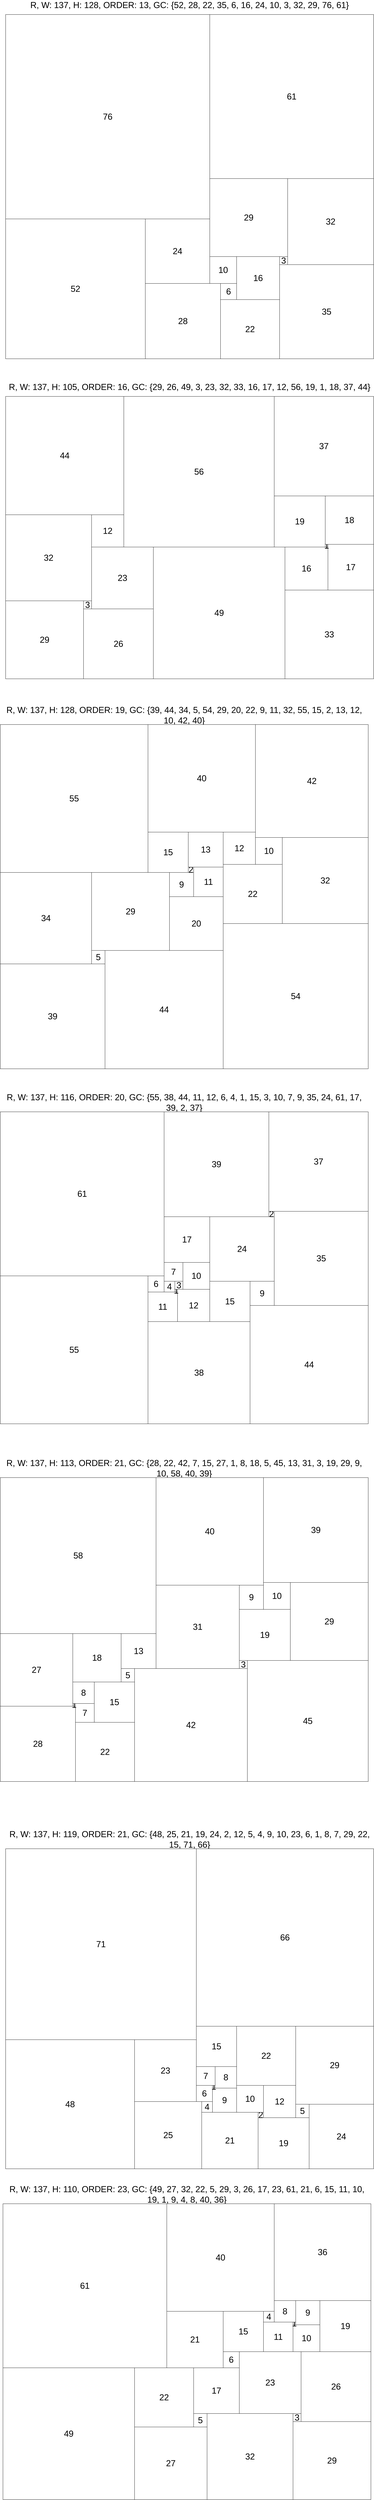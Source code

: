 <mxfile version="21.2.1" type="device">
  <diagram name="Page-1" id="H1nZVYqxkzLZFgEqRADx">
    <mxGraphModel dx="4917" dy="8233" grid="1" gridSize="10" guides="1" tooltips="1" connect="1" arrows="1" fold="1" page="1" pageScale="1" pageWidth="850" pageHeight="1100" math="0" shadow="0">
      <root>
        <mxCell id="0" />
        <mxCell id="1" parent="0" />
        <mxCell id="AsBp8XiL8Dx4Y6rQVwFH-2867" value="R, W: 137, H: 128, ORDER: 13, GC: {52, 28, 22, 35, 6, 16, 24, 10, 3, 32, 29, 76, 61} " style="text;html=1;strokeColor=none;fillColor=none;align=center;verticalAlign=middle;whiteSpace=wrap;rounded=0;fontSize=32;flipV=1;" parent="1" vertex="1">
          <mxGeometry x="1470" width="1370" height="30" as="geometry" />
        </mxCell>
        <mxCell id="AsBp8XiL8Dx4Y6rQVwFH-5017" value="R, W: 137, H: 105, ORDER: 16, GC: {29, 26, 49, 3, 23, 32, 33, 16, 17, 12, 56, 19, 1, 18, 37, 44} " style="text;html=1;strokeColor=none;fillColor=none;align=center;verticalAlign=middle;whiteSpace=wrap;rounded=0;fontSize=32;flipV=1;" parent="1" vertex="1">
          <mxGeometry x="1470" y="1420" width="1370" height="30" as="geometry" />
        </mxCell>
        <mxCell id="AsBp8XiL8Dx4Y6rQVwFH-11349" value="R, W: 137, H: 128, ORDER: 19, GC: {39, 44, 34, 5, 54, 29, 20, 22, 9, 11, 32, 55, 15, 2, 13, 12, 10, 42, 40} " style="text;html=1;strokeColor=none;fillColor=none;align=center;verticalAlign=middle;whiteSpace=wrap;rounded=0;fontSize=32;flipV=1;" parent="1" vertex="1">
          <mxGeometry x="1450" y="2640" width="1370" height="30" as="geometry" />
        </mxCell>
        <mxCell id="AsBp8XiL8Dx4Y6rQVwFH-17879" value="R, W: 137, H: 116, ORDER: 20, GC: {55, 38, 44, 11, 12, 6, 4, 1, 15, 3, 10, 7, 9, 35, 24, 61, 17, 39, 2, 37} " style="text;html=1;strokeColor=none;fillColor=none;align=center;verticalAlign=middle;whiteSpace=wrap;rounded=0;fontSize=32;flipV=1;" parent="1" vertex="1">
          <mxGeometry x="1450" y="4080" width="1370" height="30" as="geometry" />
        </mxCell>
        <mxCell id="AsBp8XiL8Dx4Y6rQVwFH-23153" value="R, W: 137, H: 113, ORDER: 21, GC: {28, 22, 42, 7, 15, 27, 1, 8, 18, 5, 45, 13, 31, 3, 19, 29, 9, 10, 58, 40, 39} " style="text;html=1;strokeColor=none;fillColor=none;align=center;verticalAlign=middle;whiteSpace=wrap;rounded=0;fontSize=32;flipV=1;" parent="1" vertex="1">
          <mxGeometry x="1450" y="5440" width="1370" height="30" as="geometry" />
        </mxCell>
        <mxCell id="AsBp8XiL8Dx4Y6rQVwFH-23263" value="R, W: 137, H: 119, ORDER: 21, GC: {48, 25, 21, 19, 24, 2, 12, 5, 4, 9, 10, 23, 6, 1, 8, 7, 29, 22, 15, 71, 66} " style="text;html=1;strokeColor=none;fillColor=none;align=center;verticalAlign=middle;whiteSpace=wrap;rounded=0;fontSize=32;flipV=1;" parent="1" vertex="1">
          <mxGeometry x="1470" y="6820" width="1370" height="30" as="geometry" />
        </mxCell>
        <mxCell id="AsBp8XiL8Dx4Y6rQVwFH-44241" value="R, W: 137, H: 110, ORDER: 23, GC: {49, 27, 32, 22, 5, 29, 3, 26, 17, 23, 61, 21, 6, 15, 11, 10, 19, 1, 9, 4, 8, 40, 36} " style="text;html=1;strokeColor=none;fillColor=none;align=center;verticalAlign=middle;whiteSpace=wrap;rounded=0;fontSize=32;flipV=1;" parent="1" vertex="1">
          <mxGeometry x="1460" y="8140" width="1370" height="30" as="geometry" />
        </mxCell>
        <mxCell id="JShE3p9Th1xtFd2ULkAl-1" value="" style="group;flipV=1;" vertex="1" connectable="0" parent="1">
          <mxGeometry x="1470" y="50" width="1370" height="1280" as="geometry" />
        </mxCell>
        <mxCell id="761dnnyQ54j-Cl0NHfQN-2868" value="52" style="rounded=0;whiteSpace=wrap;html=1;fontSize=32;" parent="JShE3p9Th1xtFd2ULkAl-1" vertex="1">
          <mxGeometry y="760" width="520" height="520" as="geometry" />
        </mxCell>
        <mxCell id="761dnnyQ54j-Cl0NHfQN-2869" value="28" style="rounded=0;whiteSpace=wrap;html=1;fontSize=32;" parent="JShE3p9Th1xtFd2ULkAl-1" vertex="1">
          <mxGeometry x="520" y="1000" width="280" height="280" as="geometry" />
        </mxCell>
        <mxCell id="761dnnyQ54j-Cl0NHfQN-2870" value="22" style="rounded=0;whiteSpace=wrap;html=1;fontSize=32;" parent="JShE3p9Th1xtFd2ULkAl-1" vertex="1">
          <mxGeometry x="800" y="1060" width="220" height="220" as="geometry" />
        </mxCell>
        <mxCell id="761dnnyQ54j-Cl0NHfQN-2871" value="35" style="rounded=0;whiteSpace=wrap;html=1;fontSize=32;" parent="JShE3p9Th1xtFd2ULkAl-1" vertex="1">
          <mxGeometry x="1020" y="930" width="350" height="350" as="geometry" />
        </mxCell>
        <mxCell id="761dnnyQ54j-Cl0NHfQN-2872" value="6" style="rounded=0;whiteSpace=wrap;html=1;fontSize=32;" parent="JShE3p9Th1xtFd2ULkAl-1" vertex="1">
          <mxGeometry x="800" y="1000" width="60" height="60" as="geometry" />
        </mxCell>
        <mxCell id="761dnnyQ54j-Cl0NHfQN-2873" value="16" style="rounded=0;whiteSpace=wrap;html=1;fontSize=32;" parent="JShE3p9Th1xtFd2ULkAl-1" vertex="1">
          <mxGeometry x="860" y="900" width="160" height="160" as="geometry" />
        </mxCell>
        <mxCell id="761dnnyQ54j-Cl0NHfQN-2874" value="24" style="rounded=0;whiteSpace=wrap;html=1;fontSize=32;" parent="JShE3p9Th1xtFd2ULkAl-1" vertex="1">
          <mxGeometry x="520" y="760" width="240" height="240" as="geometry" />
        </mxCell>
        <mxCell id="761dnnyQ54j-Cl0NHfQN-2875" value="10" style="rounded=0;whiteSpace=wrap;html=1;fontSize=32;" parent="JShE3p9Th1xtFd2ULkAl-1" vertex="1">
          <mxGeometry x="760" y="900" width="100" height="100" as="geometry" />
        </mxCell>
        <mxCell id="761dnnyQ54j-Cl0NHfQN-2876" value="3" style="rounded=0;whiteSpace=wrap;html=1;fontSize=32;" parent="JShE3p9Th1xtFd2ULkAl-1" vertex="1">
          <mxGeometry x="1020" y="900" width="30" height="30" as="geometry" />
        </mxCell>
        <mxCell id="761dnnyQ54j-Cl0NHfQN-2877" value="32" style="rounded=0;whiteSpace=wrap;html=1;fontSize=32;" parent="JShE3p9Th1xtFd2ULkAl-1" vertex="1">
          <mxGeometry x="1050" y="610" width="320" height="320" as="geometry" />
        </mxCell>
        <mxCell id="761dnnyQ54j-Cl0NHfQN-2878" value="29" style="rounded=0;whiteSpace=wrap;html=1;fontSize=32;" parent="JShE3p9Th1xtFd2ULkAl-1" vertex="1">
          <mxGeometry x="760" y="610" width="290" height="290" as="geometry" />
        </mxCell>
        <mxCell id="761dnnyQ54j-Cl0NHfQN-2879" value="76" style="rounded=0;whiteSpace=wrap;html=1;fontSize=32;" parent="JShE3p9Th1xtFd2ULkAl-1" vertex="1">
          <mxGeometry width="760" height="760" as="geometry" />
        </mxCell>
        <mxCell id="761dnnyQ54j-Cl0NHfQN-2880" value="61" style="rounded=0;whiteSpace=wrap;html=1;fontSize=32;" parent="JShE3p9Th1xtFd2ULkAl-1" vertex="1">
          <mxGeometry x="760" width="610" height="610" as="geometry" />
        </mxCell>
        <mxCell id="JShE3p9Th1xtFd2ULkAl-2" value="" style="group;flipV=1;" vertex="1" connectable="0" parent="1">
          <mxGeometry x="1470" y="1470" width="1370" height="1050" as="geometry" />
        </mxCell>
        <mxCell id="761dnnyQ54j-Cl0NHfQN-5018" value="29" style="rounded=0;whiteSpace=wrap;html=1;fontSize=32;" parent="JShE3p9Th1xtFd2ULkAl-2" vertex="1">
          <mxGeometry y="760" width="290" height="290" as="geometry" />
        </mxCell>
        <mxCell id="761dnnyQ54j-Cl0NHfQN-5019" value="26" style="rounded=0;whiteSpace=wrap;html=1;fontSize=32;" parent="JShE3p9Th1xtFd2ULkAl-2" vertex="1">
          <mxGeometry x="290" y="790" width="260" height="260" as="geometry" />
        </mxCell>
        <mxCell id="761dnnyQ54j-Cl0NHfQN-5020" value="49" style="rounded=0;whiteSpace=wrap;html=1;fontSize=32;" parent="JShE3p9Th1xtFd2ULkAl-2" vertex="1">
          <mxGeometry x="550" y="560" width="490" height="490" as="geometry" />
        </mxCell>
        <mxCell id="761dnnyQ54j-Cl0NHfQN-5021" value="3" style="rounded=0;whiteSpace=wrap;html=1;fontSize=32;" parent="JShE3p9Th1xtFd2ULkAl-2" vertex="1">
          <mxGeometry x="290" y="760" width="30" height="30" as="geometry" />
        </mxCell>
        <mxCell id="761dnnyQ54j-Cl0NHfQN-5022" value="23" style="rounded=0;whiteSpace=wrap;html=1;fontSize=32;" parent="JShE3p9Th1xtFd2ULkAl-2" vertex="1">
          <mxGeometry x="320" y="560" width="230" height="230" as="geometry" />
        </mxCell>
        <mxCell id="761dnnyQ54j-Cl0NHfQN-5023" value="32" style="rounded=0;whiteSpace=wrap;html=1;fontSize=32;" parent="JShE3p9Th1xtFd2ULkAl-2" vertex="1">
          <mxGeometry y="440" width="320" height="320" as="geometry" />
        </mxCell>
        <mxCell id="761dnnyQ54j-Cl0NHfQN-5024" value="33" style="rounded=0;whiteSpace=wrap;html=1;fontSize=32;" parent="JShE3p9Th1xtFd2ULkAl-2" vertex="1">
          <mxGeometry x="1040" y="720" width="330" height="330" as="geometry" />
        </mxCell>
        <mxCell id="761dnnyQ54j-Cl0NHfQN-5025" value="16" style="rounded=0;whiteSpace=wrap;html=1;fontSize=32;" parent="JShE3p9Th1xtFd2ULkAl-2" vertex="1">
          <mxGeometry x="1040" y="560" width="160" height="160" as="geometry" />
        </mxCell>
        <mxCell id="761dnnyQ54j-Cl0NHfQN-5026" value="17" style="rounded=0;whiteSpace=wrap;html=1;fontSize=32;" parent="JShE3p9Th1xtFd2ULkAl-2" vertex="1">
          <mxGeometry x="1200" y="550" width="170" height="170" as="geometry" />
        </mxCell>
        <mxCell id="761dnnyQ54j-Cl0NHfQN-5027" value="12" style="rounded=0;whiteSpace=wrap;html=1;fontSize=32;" parent="JShE3p9Th1xtFd2ULkAl-2" vertex="1">
          <mxGeometry x="320" y="440" width="120" height="120" as="geometry" />
        </mxCell>
        <mxCell id="761dnnyQ54j-Cl0NHfQN-5028" value="56" style="rounded=0;whiteSpace=wrap;html=1;fontSize=32;" parent="JShE3p9Th1xtFd2ULkAl-2" vertex="1">
          <mxGeometry x="440" width="560" height="560" as="geometry" />
        </mxCell>
        <mxCell id="761dnnyQ54j-Cl0NHfQN-5029" value="19" style="rounded=0;whiteSpace=wrap;html=1;fontSize=32;" parent="JShE3p9Th1xtFd2ULkAl-2" vertex="1">
          <mxGeometry x="1000" y="370" width="190" height="190" as="geometry" />
        </mxCell>
        <mxCell id="761dnnyQ54j-Cl0NHfQN-5030" value="1" style="rounded=0;whiteSpace=wrap;html=1;fontSize=32;" parent="JShE3p9Th1xtFd2ULkAl-2" vertex="1">
          <mxGeometry x="1190" y="550" width="10" height="10" as="geometry" />
        </mxCell>
        <mxCell id="761dnnyQ54j-Cl0NHfQN-5031" value="18" style="rounded=0;whiteSpace=wrap;html=1;fontSize=32;" parent="JShE3p9Th1xtFd2ULkAl-2" vertex="1">
          <mxGeometry x="1190" y="370" width="180" height="180" as="geometry" />
        </mxCell>
        <mxCell id="761dnnyQ54j-Cl0NHfQN-5032" value="37" style="rounded=0;whiteSpace=wrap;html=1;fontSize=32;" parent="JShE3p9Th1xtFd2ULkAl-2" vertex="1">
          <mxGeometry x="1000" width="370" height="370" as="geometry" />
        </mxCell>
        <mxCell id="761dnnyQ54j-Cl0NHfQN-5033" value="44" style="rounded=0;whiteSpace=wrap;html=1;fontSize=32;" parent="JShE3p9Th1xtFd2ULkAl-2" vertex="1">
          <mxGeometry width="440" height="440" as="geometry" />
        </mxCell>
        <mxCell id="JShE3p9Th1xtFd2ULkAl-3" value="" style="group;flipV=1;" vertex="1" connectable="0" parent="1">
          <mxGeometry x="1450" y="2690" width="1370" height="1280" as="geometry" />
        </mxCell>
        <mxCell id="761dnnyQ54j-Cl0NHfQN-11350" value="39" style="rounded=0;whiteSpace=wrap;html=1;fontSize=32;" parent="JShE3p9Th1xtFd2ULkAl-3" vertex="1">
          <mxGeometry y="890" width="390" height="390" as="geometry" />
        </mxCell>
        <mxCell id="761dnnyQ54j-Cl0NHfQN-11351" value="44" style="rounded=0;whiteSpace=wrap;html=1;fontSize=32;" parent="JShE3p9Th1xtFd2ULkAl-3" vertex="1">
          <mxGeometry x="390" y="840" width="440" height="440" as="geometry" />
        </mxCell>
        <mxCell id="761dnnyQ54j-Cl0NHfQN-11352" value="34" style="rounded=0;whiteSpace=wrap;html=1;fontSize=32;" parent="JShE3p9Th1xtFd2ULkAl-3" vertex="1">
          <mxGeometry y="550" width="340" height="340" as="geometry" />
        </mxCell>
        <mxCell id="761dnnyQ54j-Cl0NHfQN-11353" value="5" style="rounded=0;whiteSpace=wrap;html=1;fontSize=32;" parent="JShE3p9Th1xtFd2ULkAl-3" vertex="1">
          <mxGeometry x="340" y="840" width="50" height="50" as="geometry" />
        </mxCell>
        <mxCell id="761dnnyQ54j-Cl0NHfQN-11354" value="54" style="rounded=0;whiteSpace=wrap;html=1;fontSize=32;" parent="JShE3p9Th1xtFd2ULkAl-3" vertex="1">
          <mxGeometry x="830" y="740" width="540" height="540" as="geometry" />
        </mxCell>
        <mxCell id="761dnnyQ54j-Cl0NHfQN-11355" value="29" style="rounded=0;whiteSpace=wrap;html=1;fontSize=32;" parent="JShE3p9Th1xtFd2ULkAl-3" vertex="1">
          <mxGeometry x="340" y="550" width="290" height="290" as="geometry" />
        </mxCell>
        <mxCell id="761dnnyQ54j-Cl0NHfQN-11356" value="20" style="rounded=0;whiteSpace=wrap;html=1;fontSize=32;" parent="JShE3p9Th1xtFd2ULkAl-3" vertex="1">
          <mxGeometry x="630" y="640" width="200" height="200" as="geometry" />
        </mxCell>
        <mxCell id="761dnnyQ54j-Cl0NHfQN-11357" value="22" style="rounded=0;whiteSpace=wrap;html=1;fontSize=32;" parent="JShE3p9Th1xtFd2ULkAl-3" vertex="1">
          <mxGeometry x="830" y="520" width="220" height="220" as="geometry" />
        </mxCell>
        <mxCell id="761dnnyQ54j-Cl0NHfQN-11358" value="9" style="rounded=0;whiteSpace=wrap;html=1;fontSize=32;" parent="JShE3p9Th1xtFd2ULkAl-3" vertex="1">
          <mxGeometry x="630" y="550" width="90" height="90" as="geometry" />
        </mxCell>
        <mxCell id="761dnnyQ54j-Cl0NHfQN-11359" value="11" style="rounded=0;whiteSpace=wrap;html=1;fontSize=32;" parent="JShE3p9Th1xtFd2ULkAl-3" vertex="1">
          <mxGeometry x="720" y="530" width="110" height="110" as="geometry" />
        </mxCell>
        <mxCell id="761dnnyQ54j-Cl0NHfQN-11360" value="32" style="rounded=0;whiteSpace=wrap;html=1;fontSize=32;" parent="JShE3p9Th1xtFd2ULkAl-3" vertex="1">
          <mxGeometry x="1050" y="420" width="320" height="320" as="geometry" />
        </mxCell>
        <mxCell id="761dnnyQ54j-Cl0NHfQN-11361" value="55" style="rounded=0;whiteSpace=wrap;html=1;fontSize=32;" parent="JShE3p9Th1xtFd2ULkAl-3" vertex="1">
          <mxGeometry width="550" height="550" as="geometry" />
        </mxCell>
        <mxCell id="761dnnyQ54j-Cl0NHfQN-11362" value="15" style="rounded=0;whiteSpace=wrap;html=1;fontSize=32;" parent="JShE3p9Th1xtFd2ULkAl-3" vertex="1">
          <mxGeometry x="550" y="400" width="150" height="150" as="geometry" />
        </mxCell>
        <mxCell id="761dnnyQ54j-Cl0NHfQN-11363" value="2" style="rounded=0;whiteSpace=wrap;html=1;fontSize=32;" parent="JShE3p9Th1xtFd2ULkAl-3" vertex="1">
          <mxGeometry x="700" y="530" width="20" height="20" as="geometry" />
        </mxCell>
        <mxCell id="761dnnyQ54j-Cl0NHfQN-11364" value="13" style="rounded=0;whiteSpace=wrap;html=1;fontSize=32;" parent="JShE3p9Th1xtFd2ULkAl-3" vertex="1">
          <mxGeometry x="700" y="400" width="130" height="130" as="geometry" />
        </mxCell>
        <mxCell id="761dnnyQ54j-Cl0NHfQN-11365" value="12" style="rounded=0;whiteSpace=wrap;html=1;fontSize=32;" parent="JShE3p9Th1xtFd2ULkAl-3" vertex="1">
          <mxGeometry x="830" y="400" width="120" height="120" as="geometry" />
        </mxCell>
        <mxCell id="761dnnyQ54j-Cl0NHfQN-11366" value="10" style="rounded=0;whiteSpace=wrap;html=1;fontSize=32;" parent="JShE3p9Th1xtFd2ULkAl-3" vertex="1">
          <mxGeometry x="950" y="420" width="100" height="100" as="geometry" />
        </mxCell>
        <mxCell id="761dnnyQ54j-Cl0NHfQN-11367" value="42" style="rounded=0;whiteSpace=wrap;html=1;fontSize=32;" parent="JShE3p9Th1xtFd2ULkAl-3" vertex="1">
          <mxGeometry x="950" width="420" height="420" as="geometry" />
        </mxCell>
        <mxCell id="761dnnyQ54j-Cl0NHfQN-11368" value="40" style="rounded=0;whiteSpace=wrap;html=1;fontSize=32;" parent="JShE3p9Th1xtFd2ULkAl-3" vertex="1">
          <mxGeometry x="550" width="400" height="400" as="geometry" />
        </mxCell>
        <mxCell id="JShE3p9Th1xtFd2ULkAl-4" value="" style="group;flipV=1;" vertex="1" connectable="0" parent="1">
          <mxGeometry x="1450" y="4130" width="1370" height="1160" as="geometry" />
        </mxCell>
        <mxCell id="761dnnyQ54j-Cl0NHfQN-17880" value="55" style="rounded=0;whiteSpace=wrap;html=1;fontSize=32;" parent="JShE3p9Th1xtFd2ULkAl-4" vertex="1">
          <mxGeometry y="610" width="550" height="550" as="geometry" />
        </mxCell>
        <mxCell id="761dnnyQ54j-Cl0NHfQN-17881" value="38" style="rounded=0;whiteSpace=wrap;html=1;fontSize=32;" parent="JShE3p9Th1xtFd2ULkAl-4" vertex="1">
          <mxGeometry x="550" y="780" width="380" height="380" as="geometry" />
        </mxCell>
        <mxCell id="761dnnyQ54j-Cl0NHfQN-17882" value="44" style="rounded=0;whiteSpace=wrap;html=1;fontSize=32;" parent="JShE3p9Th1xtFd2ULkAl-4" vertex="1">
          <mxGeometry x="930" y="720" width="440" height="440" as="geometry" />
        </mxCell>
        <mxCell id="761dnnyQ54j-Cl0NHfQN-17883" value="11" style="rounded=0;whiteSpace=wrap;html=1;fontSize=32;" parent="JShE3p9Th1xtFd2ULkAl-4" vertex="1">
          <mxGeometry x="550" y="670" width="110" height="110" as="geometry" />
        </mxCell>
        <mxCell id="761dnnyQ54j-Cl0NHfQN-17884" value="12" style="rounded=0;whiteSpace=wrap;html=1;fontSize=32;" parent="JShE3p9Th1xtFd2ULkAl-4" vertex="1">
          <mxGeometry x="660" y="660" width="120" height="120" as="geometry" />
        </mxCell>
        <mxCell id="761dnnyQ54j-Cl0NHfQN-17885" value="6" style="rounded=0;whiteSpace=wrap;html=1;fontSize=32;" parent="JShE3p9Th1xtFd2ULkAl-4" vertex="1">
          <mxGeometry x="550" y="610" width="60" height="60" as="geometry" />
        </mxCell>
        <mxCell id="761dnnyQ54j-Cl0NHfQN-17886" value="4" style="rounded=0;whiteSpace=wrap;html=1;fontSize=32;" parent="JShE3p9Th1xtFd2ULkAl-4" vertex="1">
          <mxGeometry x="610" y="630" width="40" height="40" as="geometry" />
        </mxCell>
        <mxCell id="761dnnyQ54j-Cl0NHfQN-17887" value="1" style="rounded=0;whiteSpace=wrap;html=1;fontSize=32;" parent="JShE3p9Th1xtFd2ULkAl-4" vertex="1">
          <mxGeometry x="650" y="660" width="10" height="10" as="geometry" />
        </mxCell>
        <mxCell id="761dnnyQ54j-Cl0NHfQN-17888" value="15" style="rounded=0;whiteSpace=wrap;html=1;fontSize=32;" parent="JShE3p9Th1xtFd2ULkAl-4" vertex="1">
          <mxGeometry x="780" y="630" width="150" height="150" as="geometry" />
        </mxCell>
        <mxCell id="761dnnyQ54j-Cl0NHfQN-17889" value="3" style="rounded=0;whiteSpace=wrap;html=1;fontSize=32;" parent="JShE3p9Th1xtFd2ULkAl-4" vertex="1">
          <mxGeometry x="650" y="630" width="30" height="30" as="geometry" />
        </mxCell>
        <mxCell id="761dnnyQ54j-Cl0NHfQN-17890" value="10" style="rounded=0;whiteSpace=wrap;html=1;fontSize=32;" parent="JShE3p9Th1xtFd2ULkAl-4" vertex="1">
          <mxGeometry x="680" y="560" width="100" height="100" as="geometry" />
        </mxCell>
        <mxCell id="761dnnyQ54j-Cl0NHfQN-17891" value="7" style="rounded=0;whiteSpace=wrap;html=1;fontSize=32;" parent="JShE3p9Th1xtFd2ULkAl-4" vertex="1">
          <mxGeometry x="610" y="560" width="70" height="70" as="geometry" />
        </mxCell>
        <mxCell id="761dnnyQ54j-Cl0NHfQN-17892" value="9" style="rounded=0;whiteSpace=wrap;html=1;fontSize=32;" parent="JShE3p9Th1xtFd2ULkAl-4" vertex="1">
          <mxGeometry x="930" y="630" width="90" height="90" as="geometry" />
        </mxCell>
        <mxCell id="761dnnyQ54j-Cl0NHfQN-17893" value="35" style="rounded=0;whiteSpace=wrap;html=1;fontSize=32;" parent="JShE3p9Th1xtFd2ULkAl-4" vertex="1">
          <mxGeometry x="1020" y="370" width="350" height="350" as="geometry" />
        </mxCell>
        <mxCell id="761dnnyQ54j-Cl0NHfQN-17894" value="24" style="rounded=0;whiteSpace=wrap;html=1;fontSize=32;" parent="JShE3p9Th1xtFd2ULkAl-4" vertex="1">
          <mxGeometry x="780" y="390" width="240" height="240" as="geometry" />
        </mxCell>
        <mxCell id="761dnnyQ54j-Cl0NHfQN-17895" value="61" style="rounded=0;whiteSpace=wrap;html=1;fontSize=32;" parent="JShE3p9Th1xtFd2ULkAl-4" vertex="1">
          <mxGeometry width="610" height="610" as="geometry" />
        </mxCell>
        <mxCell id="761dnnyQ54j-Cl0NHfQN-17896" value="17" style="rounded=0;whiteSpace=wrap;html=1;fontSize=32;" parent="JShE3p9Th1xtFd2ULkAl-4" vertex="1">
          <mxGeometry x="610" y="390" width="170" height="170" as="geometry" />
        </mxCell>
        <mxCell id="761dnnyQ54j-Cl0NHfQN-17897" value="39" style="rounded=0;whiteSpace=wrap;html=1;fontSize=32;" parent="JShE3p9Th1xtFd2ULkAl-4" vertex="1">
          <mxGeometry x="610" width="390" height="390" as="geometry" />
        </mxCell>
        <mxCell id="761dnnyQ54j-Cl0NHfQN-17898" value="2" style="rounded=0;whiteSpace=wrap;html=1;fontSize=32;" parent="JShE3p9Th1xtFd2ULkAl-4" vertex="1">
          <mxGeometry x="1000" y="370" width="20" height="20" as="geometry" />
        </mxCell>
        <mxCell id="761dnnyQ54j-Cl0NHfQN-17899" value="37" style="rounded=0;whiteSpace=wrap;html=1;fontSize=32;" parent="JShE3p9Th1xtFd2ULkAl-4" vertex="1">
          <mxGeometry x="1000" width="370" height="370" as="geometry" />
        </mxCell>
        <mxCell id="JShE3p9Th1xtFd2ULkAl-5" value="" style="group;flipV=1;" vertex="1" connectable="0" parent="1">
          <mxGeometry x="1450" y="5490" width="1370" height="1130" as="geometry" />
        </mxCell>
        <mxCell id="761dnnyQ54j-Cl0NHfQN-23154" value="28" style="rounded=0;whiteSpace=wrap;html=1;fontSize=32;" parent="JShE3p9Th1xtFd2ULkAl-5" vertex="1">
          <mxGeometry y="850" width="280" height="280" as="geometry" />
        </mxCell>
        <mxCell id="761dnnyQ54j-Cl0NHfQN-23155" value="22" style="rounded=0;whiteSpace=wrap;html=1;fontSize=32;" parent="JShE3p9Th1xtFd2ULkAl-5" vertex="1">
          <mxGeometry x="280" y="910" width="220" height="220" as="geometry" />
        </mxCell>
        <mxCell id="761dnnyQ54j-Cl0NHfQN-23156" value="42" style="rounded=0;whiteSpace=wrap;html=1;fontSize=32;" parent="JShE3p9Th1xtFd2ULkAl-5" vertex="1">
          <mxGeometry x="500" y="710" width="420" height="420" as="geometry" />
        </mxCell>
        <mxCell id="761dnnyQ54j-Cl0NHfQN-23157" value="7" style="rounded=0;whiteSpace=wrap;html=1;fontSize=32;" parent="JShE3p9Th1xtFd2ULkAl-5" vertex="1">
          <mxGeometry x="280" y="840" width="70" height="70" as="geometry" />
        </mxCell>
        <mxCell id="761dnnyQ54j-Cl0NHfQN-23158" value="15" style="rounded=0;whiteSpace=wrap;html=1;fontSize=32;" parent="JShE3p9Th1xtFd2ULkAl-5" vertex="1">
          <mxGeometry x="350" y="760" width="150" height="150" as="geometry" />
        </mxCell>
        <mxCell id="761dnnyQ54j-Cl0NHfQN-23159" value="27" style="rounded=0;whiteSpace=wrap;html=1;fontSize=32;" parent="JShE3p9Th1xtFd2ULkAl-5" vertex="1">
          <mxGeometry y="580" width="270" height="270" as="geometry" />
        </mxCell>
        <mxCell id="761dnnyQ54j-Cl0NHfQN-23160" value="1" style="rounded=0;whiteSpace=wrap;html=1;fontSize=32;" parent="JShE3p9Th1xtFd2ULkAl-5" vertex="1">
          <mxGeometry x="270" y="840" width="10" height="10" as="geometry" />
        </mxCell>
        <mxCell id="761dnnyQ54j-Cl0NHfQN-23161" value="8" style="rounded=0;whiteSpace=wrap;html=1;fontSize=32;" parent="JShE3p9Th1xtFd2ULkAl-5" vertex="1">
          <mxGeometry x="270" y="760" width="80" height="80" as="geometry" />
        </mxCell>
        <mxCell id="761dnnyQ54j-Cl0NHfQN-23162" value="18" style="rounded=0;whiteSpace=wrap;html=1;fontSize=32;" parent="JShE3p9Th1xtFd2ULkAl-5" vertex="1">
          <mxGeometry x="270" y="580" width="180" height="180" as="geometry" />
        </mxCell>
        <mxCell id="761dnnyQ54j-Cl0NHfQN-23163" value="5" style="rounded=0;whiteSpace=wrap;html=1;fontSize=32;" parent="JShE3p9Th1xtFd2ULkAl-5" vertex="1">
          <mxGeometry x="450" y="710" width="50" height="50" as="geometry" />
        </mxCell>
        <mxCell id="761dnnyQ54j-Cl0NHfQN-23164" value="45" style="rounded=0;whiteSpace=wrap;html=1;fontSize=32;" parent="JShE3p9Th1xtFd2ULkAl-5" vertex="1">
          <mxGeometry x="920" y="680" width="450" height="450" as="geometry" />
        </mxCell>
        <mxCell id="761dnnyQ54j-Cl0NHfQN-23165" value="13" style="rounded=0;whiteSpace=wrap;html=1;fontSize=32;" parent="JShE3p9Th1xtFd2ULkAl-5" vertex="1">
          <mxGeometry x="450" y="580" width="130" height="130" as="geometry" />
        </mxCell>
        <mxCell id="761dnnyQ54j-Cl0NHfQN-23166" value="31" style="rounded=0;whiteSpace=wrap;html=1;fontSize=32;" parent="JShE3p9Th1xtFd2ULkAl-5" vertex="1">
          <mxGeometry x="580" y="400" width="310" height="310" as="geometry" />
        </mxCell>
        <mxCell id="761dnnyQ54j-Cl0NHfQN-23167" value="3" style="rounded=0;whiteSpace=wrap;html=1;fontSize=32;" parent="JShE3p9Th1xtFd2ULkAl-5" vertex="1">
          <mxGeometry x="890" y="680" width="30" height="30" as="geometry" />
        </mxCell>
        <mxCell id="761dnnyQ54j-Cl0NHfQN-23168" value="19" style="rounded=0;whiteSpace=wrap;html=1;fontSize=32;" parent="JShE3p9Th1xtFd2ULkAl-5" vertex="1">
          <mxGeometry x="890" y="490" width="190" height="190" as="geometry" />
        </mxCell>
        <mxCell id="761dnnyQ54j-Cl0NHfQN-23169" value="29" style="rounded=0;whiteSpace=wrap;html=1;fontSize=32;" parent="JShE3p9Th1xtFd2ULkAl-5" vertex="1">
          <mxGeometry x="1080" y="390" width="290" height="290" as="geometry" />
        </mxCell>
        <mxCell id="761dnnyQ54j-Cl0NHfQN-23170" value="9" style="rounded=0;whiteSpace=wrap;html=1;fontSize=32;" parent="JShE3p9Th1xtFd2ULkAl-5" vertex="1">
          <mxGeometry x="890" y="400" width="90" height="90" as="geometry" />
        </mxCell>
        <mxCell id="761dnnyQ54j-Cl0NHfQN-23171" value="10" style="rounded=0;whiteSpace=wrap;html=1;fontSize=32;" parent="JShE3p9Th1xtFd2ULkAl-5" vertex="1">
          <mxGeometry x="980" y="390" width="100" height="100" as="geometry" />
        </mxCell>
        <mxCell id="761dnnyQ54j-Cl0NHfQN-23172" value="58" style="rounded=0;whiteSpace=wrap;html=1;fontSize=32;" parent="JShE3p9Th1xtFd2ULkAl-5" vertex="1">
          <mxGeometry width="580" height="580" as="geometry" />
        </mxCell>
        <mxCell id="761dnnyQ54j-Cl0NHfQN-23173" value="40" style="rounded=0;whiteSpace=wrap;html=1;fontSize=32;" parent="JShE3p9Th1xtFd2ULkAl-5" vertex="1">
          <mxGeometry x="580" width="400" height="400" as="geometry" />
        </mxCell>
        <mxCell id="761dnnyQ54j-Cl0NHfQN-23174" value="39" style="rounded=0;whiteSpace=wrap;html=1;fontSize=32;" parent="JShE3p9Th1xtFd2ULkAl-5" vertex="1">
          <mxGeometry x="980" width="390" height="390" as="geometry" />
        </mxCell>
        <mxCell id="JShE3p9Th1xtFd2ULkAl-6" value="" style="group;flipV=1;" vertex="1" connectable="0" parent="1">
          <mxGeometry x="1470" y="6870" width="1370" height="1190" as="geometry" />
        </mxCell>
        <mxCell id="761dnnyQ54j-Cl0NHfQN-23264" value="48" style="rounded=0;whiteSpace=wrap;html=1;fontSize=32;" parent="JShE3p9Th1xtFd2ULkAl-6" vertex="1">
          <mxGeometry y="710" width="480" height="480" as="geometry" />
        </mxCell>
        <mxCell id="761dnnyQ54j-Cl0NHfQN-23265" value="25" style="rounded=0;whiteSpace=wrap;html=1;fontSize=32;" parent="JShE3p9Th1xtFd2ULkAl-6" vertex="1">
          <mxGeometry x="480" y="940" width="250" height="250" as="geometry" />
        </mxCell>
        <mxCell id="761dnnyQ54j-Cl0NHfQN-23266" value="21" style="rounded=0;whiteSpace=wrap;html=1;fontSize=32;" parent="JShE3p9Th1xtFd2ULkAl-6" vertex="1">
          <mxGeometry x="730" y="980" width="210" height="210" as="geometry" />
        </mxCell>
        <mxCell id="761dnnyQ54j-Cl0NHfQN-23267" value="19" style="rounded=0;whiteSpace=wrap;html=1;fontSize=32;" parent="JShE3p9Th1xtFd2ULkAl-6" vertex="1">
          <mxGeometry x="940" y="1000" width="190" height="190" as="geometry" />
        </mxCell>
        <mxCell id="761dnnyQ54j-Cl0NHfQN-23268" value="24" style="rounded=0;whiteSpace=wrap;html=1;fontSize=32;" parent="JShE3p9Th1xtFd2ULkAl-6" vertex="1">
          <mxGeometry x="1130" y="950" width="240" height="240" as="geometry" />
        </mxCell>
        <mxCell id="761dnnyQ54j-Cl0NHfQN-23269" value="2" style="rounded=0;whiteSpace=wrap;html=1;fontSize=32;" parent="JShE3p9Th1xtFd2ULkAl-6" vertex="1">
          <mxGeometry x="940" y="980" width="20" height="20" as="geometry" />
        </mxCell>
        <mxCell id="761dnnyQ54j-Cl0NHfQN-23270" value="12" style="rounded=0;whiteSpace=wrap;html=1;fontSize=32;" parent="JShE3p9Th1xtFd2ULkAl-6" vertex="1">
          <mxGeometry x="960" y="880" width="120" height="120" as="geometry" />
        </mxCell>
        <mxCell id="761dnnyQ54j-Cl0NHfQN-23271" value="5" style="rounded=0;whiteSpace=wrap;html=1;fontSize=32;" parent="JShE3p9Th1xtFd2ULkAl-6" vertex="1">
          <mxGeometry x="1080" y="950" width="50" height="50" as="geometry" />
        </mxCell>
        <mxCell id="761dnnyQ54j-Cl0NHfQN-23272" value="4" style="rounded=0;whiteSpace=wrap;html=1;fontSize=32;" parent="JShE3p9Th1xtFd2ULkAl-6" vertex="1">
          <mxGeometry x="730" y="940" width="40" height="40" as="geometry" />
        </mxCell>
        <mxCell id="761dnnyQ54j-Cl0NHfQN-23273" value="9" style="rounded=0;whiteSpace=wrap;html=1;fontSize=32;" parent="JShE3p9Th1xtFd2ULkAl-6" vertex="1">
          <mxGeometry x="770" y="890" width="90" height="90" as="geometry" />
        </mxCell>
        <mxCell id="761dnnyQ54j-Cl0NHfQN-23274" value="10" style="rounded=0;whiteSpace=wrap;html=1;fontSize=32;" parent="JShE3p9Th1xtFd2ULkAl-6" vertex="1">
          <mxGeometry x="860" y="880" width="100" height="100" as="geometry" />
        </mxCell>
        <mxCell id="761dnnyQ54j-Cl0NHfQN-23275" value="23" style="rounded=0;whiteSpace=wrap;html=1;fontSize=32;" parent="JShE3p9Th1xtFd2ULkAl-6" vertex="1">
          <mxGeometry x="480" y="710" width="230" height="230" as="geometry" />
        </mxCell>
        <mxCell id="761dnnyQ54j-Cl0NHfQN-23276" value="6" style="rounded=0;whiteSpace=wrap;html=1;fontSize=32;" parent="JShE3p9Th1xtFd2ULkAl-6" vertex="1">
          <mxGeometry x="710" y="880" width="60" height="60" as="geometry" />
        </mxCell>
        <mxCell id="761dnnyQ54j-Cl0NHfQN-23277" value="1" style="rounded=0;whiteSpace=wrap;html=1;fontSize=32;" parent="JShE3p9Th1xtFd2ULkAl-6" vertex="1">
          <mxGeometry x="770" y="880" width="10" height="10" as="geometry" />
        </mxCell>
        <mxCell id="761dnnyQ54j-Cl0NHfQN-23278" value="8" style="rounded=0;whiteSpace=wrap;html=1;fontSize=32;" parent="JShE3p9Th1xtFd2ULkAl-6" vertex="1">
          <mxGeometry x="780" y="810" width="80" height="80" as="geometry" />
        </mxCell>
        <mxCell id="761dnnyQ54j-Cl0NHfQN-23279" value="7" style="rounded=0;whiteSpace=wrap;html=1;fontSize=32;" parent="JShE3p9Th1xtFd2ULkAl-6" vertex="1">
          <mxGeometry x="710" y="810" width="70" height="70" as="geometry" />
        </mxCell>
        <mxCell id="761dnnyQ54j-Cl0NHfQN-23280" value="29" style="rounded=0;whiteSpace=wrap;html=1;fontSize=32;" parent="JShE3p9Th1xtFd2ULkAl-6" vertex="1">
          <mxGeometry x="1080" y="660" width="290" height="290" as="geometry" />
        </mxCell>
        <mxCell id="761dnnyQ54j-Cl0NHfQN-23281" value="22" style="rounded=0;whiteSpace=wrap;html=1;fontSize=32;" parent="JShE3p9Th1xtFd2ULkAl-6" vertex="1">
          <mxGeometry x="860" y="660" width="220" height="220" as="geometry" />
        </mxCell>
        <mxCell id="761dnnyQ54j-Cl0NHfQN-23282" value="15" style="rounded=0;whiteSpace=wrap;html=1;fontSize=32;" parent="JShE3p9Th1xtFd2ULkAl-6" vertex="1">
          <mxGeometry x="710" y="660" width="150" height="150" as="geometry" />
        </mxCell>
        <mxCell id="761dnnyQ54j-Cl0NHfQN-23283" value="71" style="rounded=0;whiteSpace=wrap;html=1;fontSize=32;" parent="JShE3p9Th1xtFd2ULkAl-6" vertex="1">
          <mxGeometry width="710" height="710" as="geometry" />
        </mxCell>
        <mxCell id="761dnnyQ54j-Cl0NHfQN-23284" value="66" style="rounded=0;whiteSpace=wrap;html=1;fontSize=32;" parent="JShE3p9Th1xtFd2ULkAl-6" vertex="1">
          <mxGeometry x="710" width="660" height="660" as="geometry" />
        </mxCell>
        <mxCell id="JShE3p9Th1xtFd2ULkAl-7" value="" style="group;flipV=1;" vertex="1" connectable="0" parent="1">
          <mxGeometry x="1460" y="8190" width="1370" height="1100" as="geometry" />
        </mxCell>
        <mxCell id="761dnnyQ54j-Cl0NHfQN-44242" value="49" style="rounded=0;whiteSpace=wrap;html=1;fontSize=32;" parent="JShE3p9Th1xtFd2ULkAl-7" vertex="1">
          <mxGeometry y="610" width="490" height="490" as="geometry" />
        </mxCell>
        <mxCell id="761dnnyQ54j-Cl0NHfQN-44243" value="27" style="rounded=0;whiteSpace=wrap;html=1;fontSize=32;" parent="JShE3p9Th1xtFd2ULkAl-7" vertex="1">
          <mxGeometry x="490" y="830" width="270" height="270" as="geometry" />
        </mxCell>
        <mxCell id="761dnnyQ54j-Cl0NHfQN-44244" value="32" style="rounded=0;whiteSpace=wrap;html=1;fontSize=32;" parent="JShE3p9Th1xtFd2ULkAl-7" vertex="1">
          <mxGeometry x="760" y="780" width="320" height="320" as="geometry" />
        </mxCell>
        <mxCell id="761dnnyQ54j-Cl0NHfQN-44245" value="22" style="rounded=0;whiteSpace=wrap;html=1;fontSize=32;" parent="JShE3p9Th1xtFd2ULkAl-7" vertex="1">
          <mxGeometry x="490" y="610" width="220" height="220" as="geometry" />
        </mxCell>
        <mxCell id="761dnnyQ54j-Cl0NHfQN-44246" value="5" style="rounded=0;whiteSpace=wrap;html=1;fontSize=32;" parent="JShE3p9Th1xtFd2ULkAl-7" vertex="1">
          <mxGeometry x="710" y="780" width="50" height="50" as="geometry" />
        </mxCell>
        <mxCell id="761dnnyQ54j-Cl0NHfQN-44247" value="29" style="rounded=0;whiteSpace=wrap;html=1;fontSize=32;" parent="JShE3p9Th1xtFd2ULkAl-7" vertex="1">
          <mxGeometry x="1080" y="810" width="290" height="290" as="geometry" />
        </mxCell>
        <mxCell id="761dnnyQ54j-Cl0NHfQN-44248" value="3" style="rounded=0;whiteSpace=wrap;html=1;fontSize=32;" parent="JShE3p9Th1xtFd2ULkAl-7" vertex="1">
          <mxGeometry x="1080" y="780" width="30" height="30" as="geometry" />
        </mxCell>
        <mxCell id="761dnnyQ54j-Cl0NHfQN-44249" value="26" style="rounded=0;whiteSpace=wrap;html=1;fontSize=32;" parent="JShE3p9Th1xtFd2ULkAl-7" vertex="1">
          <mxGeometry x="1110" y="550" width="260" height="260" as="geometry" />
        </mxCell>
        <mxCell id="761dnnyQ54j-Cl0NHfQN-44250" value="17" style="rounded=0;whiteSpace=wrap;html=1;fontSize=32;" parent="JShE3p9Th1xtFd2ULkAl-7" vertex="1">
          <mxGeometry x="710" y="610" width="170" height="170" as="geometry" />
        </mxCell>
        <mxCell id="761dnnyQ54j-Cl0NHfQN-44251" value="23" style="rounded=0;whiteSpace=wrap;html=1;fontSize=32;" parent="JShE3p9Th1xtFd2ULkAl-7" vertex="1">
          <mxGeometry x="880" y="550" width="230" height="230" as="geometry" />
        </mxCell>
        <mxCell id="761dnnyQ54j-Cl0NHfQN-44252" value="61" style="rounded=0;whiteSpace=wrap;html=1;fontSize=32;" parent="JShE3p9Th1xtFd2ULkAl-7" vertex="1">
          <mxGeometry width="610" height="610" as="geometry" />
        </mxCell>
        <mxCell id="761dnnyQ54j-Cl0NHfQN-44253" value="21" style="rounded=0;whiteSpace=wrap;html=1;fontSize=32;" parent="JShE3p9Th1xtFd2ULkAl-7" vertex="1">
          <mxGeometry x="610" y="400" width="210" height="210" as="geometry" />
        </mxCell>
        <mxCell id="761dnnyQ54j-Cl0NHfQN-44254" value="6" style="rounded=0;whiteSpace=wrap;html=1;fontSize=32;" parent="JShE3p9Th1xtFd2ULkAl-7" vertex="1">
          <mxGeometry x="820" y="550" width="60" height="60" as="geometry" />
        </mxCell>
        <mxCell id="761dnnyQ54j-Cl0NHfQN-44255" value="15" style="rounded=0;whiteSpace=wrap;html=1;fontSize=32;" parent="JShE3p9Th1xtFd2ULkAl-7" vertex="1">
          <mxGeometry x="820" y="400" width="150" height="150" as="geometry" />
        </mxCell>
        <mxCell id="761dnnyQ54j-Cl0NHfQN-44256" value="11" style="rounded=0;whiteSpace=wrap;html=1;fontSize=32;" parent="JShE3p9Th1xtFd2ULkAl-7" vertex="1">
          <mxGeometry x="970" y="440" width="110" height="110" as="geometry" />
        </mxCell>
        <mxCell id="761dnnyQ54j-Cl0NHfQN-44257" value="10" style="rounded=0;whiteSpace=wrap;html=1;fontSize=32;" parent="JShE3p9Th1xtFd2ULkAl-7" vertex="1">
          <mxGeometry x="1080" y="450" width="100" height="100" as="geometry" />
        </mxCell>
        <mxCell id="761dnnyQ54j-Cl0NHfQN-44258" value="19" style="rounded=0;whiteSpace=wrap;html=1;fontSize=32;" parent="JShE3p9Th1xtFd2ULkAl-7" vertex="1">
          <mxGeometry x="1180" y="360" width="190" height="190" as="geometry" />
        </mxCell>
        <mxCell id="761dnnyQ54j-Cl0NHfQN-44259" value="1" style="rounded=0;whiteSpace=wrap;html=1;fontSize=32;" parent="JShE3p9Th1xtFd2ULkAl-7" vertex="1">
          <mxGeometry x="1080" y="440" width="10" height="10" as="geometry" />
        </mxCell>
        <mxCell id="761dnnyQ54j-Cl0NHfQN-44260" value="9" style="rounded=0;whiteSpace=wrap;html=1;fontSize=32;" parent="JShE3p9Th1xtFd2ULkAl-7" vertex="1">
          <mxGeometry x="1090" y="360" width="90" height="90" as="geometry" />
        </mxCell>
        <mxCell id="761dnnyQ54j-Cl0NHfQN-44261" value="4" style="rounded=0;whiteSpace=wrap;html=1;fontSize=32;" parent="JShE3p9Th1xtFd2ULkAl-7" vertex="1">
          <mxGeometry x="970" y="400" width="40" height="40" as="geometry" />
        </mxCell>
        <mxCell id="761dnnyQ54j-Cl0NHfQN-44262" value="8" style="rounded=0;whiteSpace=wrap;html=1;fontSize=32;" parent="JShE3p9Th1xtFd2ULkAl-7" vertex="1">
          <mxGeometry x="1010" y="360" width="80" height="80" as="geometry" />
        </mxCell>
        <mxCell id="761dnnyQ54j-Cl0NHfQN-44263" value="40" style="rounded=0;whiteSpace=wrap;html=1;fontSize=32;" parent="JShE3p9Th1xtFd2ULkAl-7" vertex="1">
          <mxGeometry x="610" width="400" height="400" as="geometry" />
        </mxCell>
        <mxCell id="761dnnyQ54j-Cl0NHfQN-44264" value="36" style="rounded=0;whiteSpace=wrap;html=1;fontSize=32;" parent="JShE3p9Th1xtFd2ULkAl-7" vertex="1">
          <mxGeometry x="1010" width="360" height="360" as="geometry" />
        </mxCell>
      </root>
    </mxGraphModel>
  </diagram>
</mxfile>
